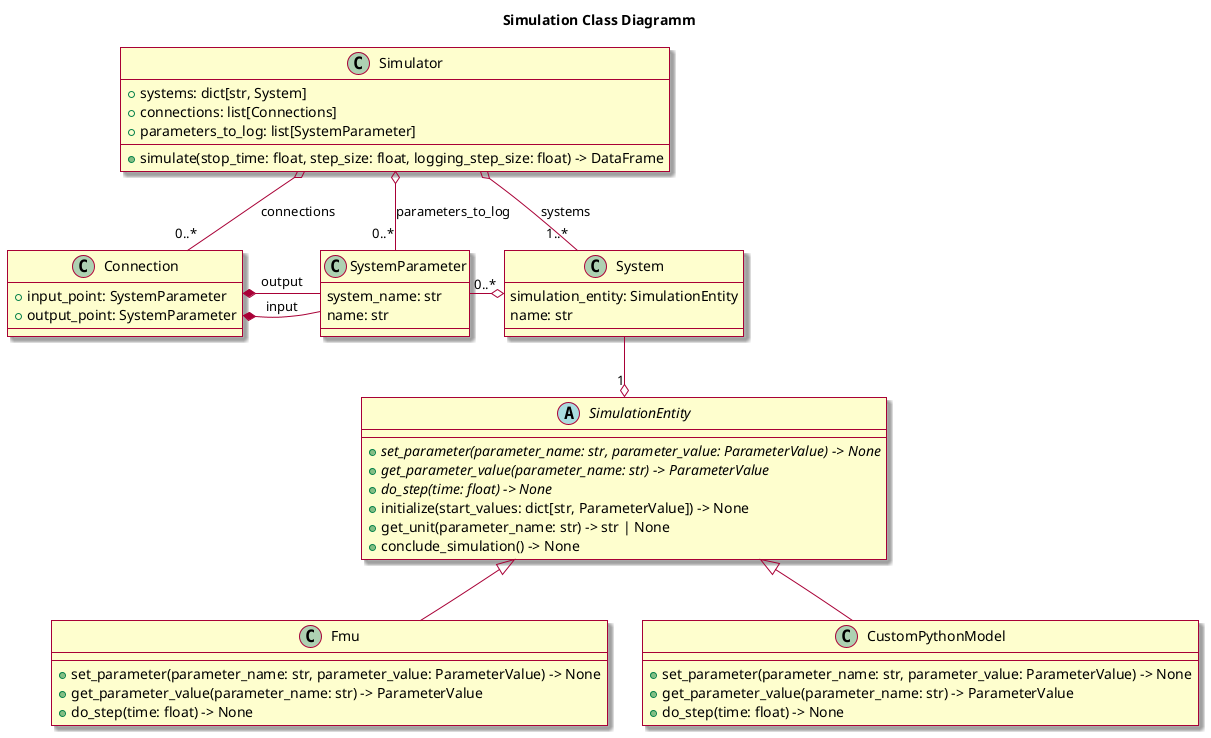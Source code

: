 @startuml simulation

skin rose

title Simulation Class Diagramm


class Simulator {
  +systems: dict[str, System]
  +connections: list[Connections]
  +parameters_to_log: list[SystemParameter]
  +simulate(stop_time: float, step_size: float, logging_step_size: float) -> DataFrame

}

class Connection {
    +input_point: SystemParameter
    +output_point: SystemParameter
}
class SystemParameter {
    system_name: str
    name: str
}
class System {
    simulation_entity: SimulationEntity
    name: str
}

abstract class SimulationEntity {
    +set_parameter(parameter_name: str, parameter_value: ParameterValue) -> None {abstract}
    +get_parameter_value(parameter_name: str) -> ParameterValue {abstract}
    +do_step(time: float) -> None {abstract}
    +initialize(start_values: dict[str, ParameterValue]) -> None
    +get_unit(parameter_name: str) -> str | None
    +conclude_simulation() -> None
}

class Fmu {
    +set_parameter(parameter_name: str, parameter_value: ParameterValue) -> None
    +get_parameter_value(parameter_name: str) -> ParameterValue
    +do_step(time: float) -> None
}

class CustomPythonModel {
    +set_parameter(parameter_name: str, parameter_value: ParameterValue) -> None
    +get_parameter_value(parameter_name: str) -> ParameterValue
    +do_step(time: float) -> None
}

Simulator o-- "1..*" System: systems
Simulator o-- "0..*" Connection: connections
Simulator o-- "0..*" SystemParameter: parameters_to_log

Connection *-- SystemParameter: input
Connection *-- SystemParameter: output

System --o "1" SimulationEntity
SystemParameter -right-o "0..*" System

Fmu --|> SimulationEntity
CustomPythonModel --|> SimulationEntity

SimulationEntity -[hidden]-> Fmu
SimulationEntity -[hidden]-> CustomPythonModel

Connection -[hidden]> SystemParameter

@enduml
